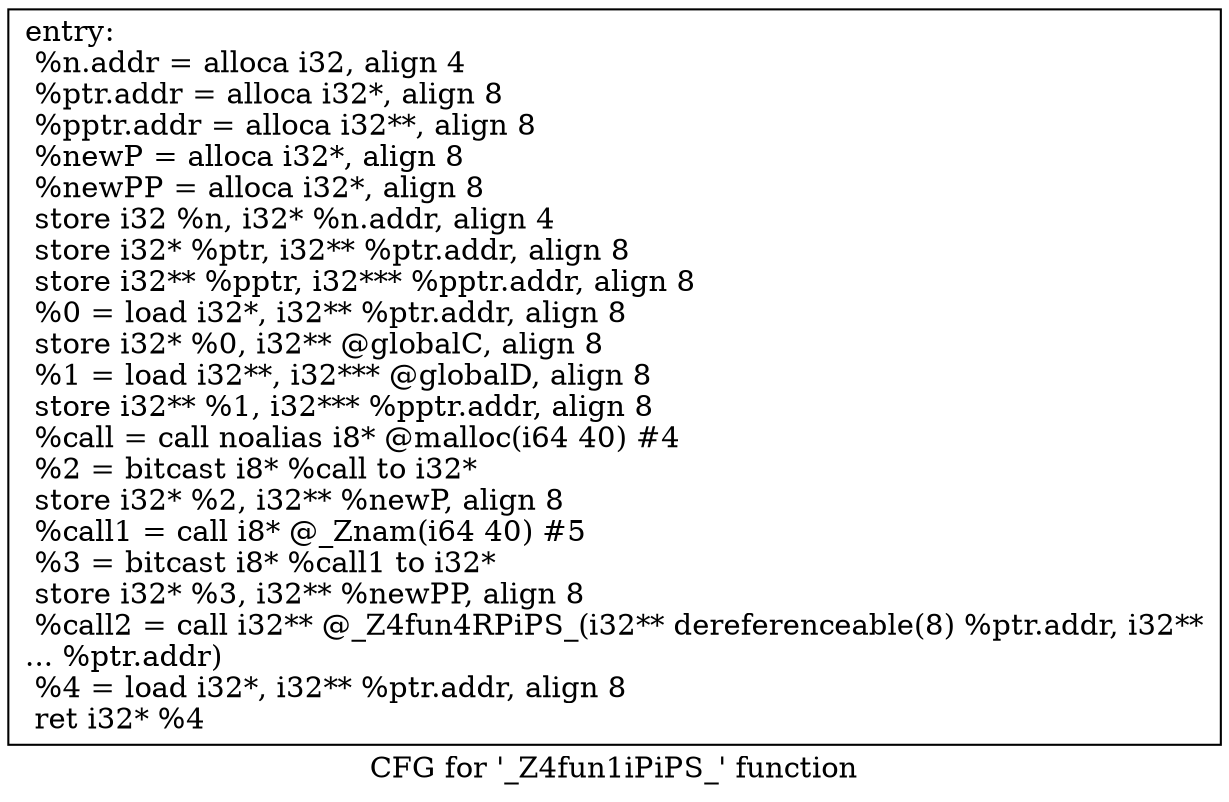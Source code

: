 digraph "CFG for '_Z4fun1iPiPS_' function" {
	label="CFG for '_Z4fun1iPiPS_' function";

	Node0xa709010 [shape=record,label="{entry:\l  %n.addr = alloca i32, align 4\l  %ptr.addr = alloca i32*, align 8\l  %pptr.addr = alloca i32**, align 8\l  %newP = alloca i32*, align 8\l  %newPP = alloca i32*, align 8\l  store i32 %n, i32* %n.addr, align 4\l  store i32* %ptr, i32** %ptr.addr, align 8\l  store i32** %pptr, i32*** %pptr.addr, align 8\l  %0 = load i32*, i32** %ptr.addr, align 8\l  store i32* %0, i32** @globalC, align 8\l  %1 = load i32**, i32*** @globalD, align 8\l  store i32** %1, i32*** %pptr.addr, align 8\l  %call = call noalias i8* @malloc(i64 40) #4\l  %2 = bitcast i8* %call to i32*\l  store i32* %2, i32** %newP, align 8\l  %call1 = call i8* @_Znam(i64 40) #5\l  %3 = bitcast i8* %call1 to i32*\l  store i32* %3, i32** %newPP, align 8\l  %call2 = call i32** @_Z4fun4RPiPS_(i32** dereferenceable(8) %ptr.addr, i32**\l... %ptr.addr)\l  %4 = load i32*, i32** %ptr.addr, align 8\l  ret i32* %4\l}"];
}
